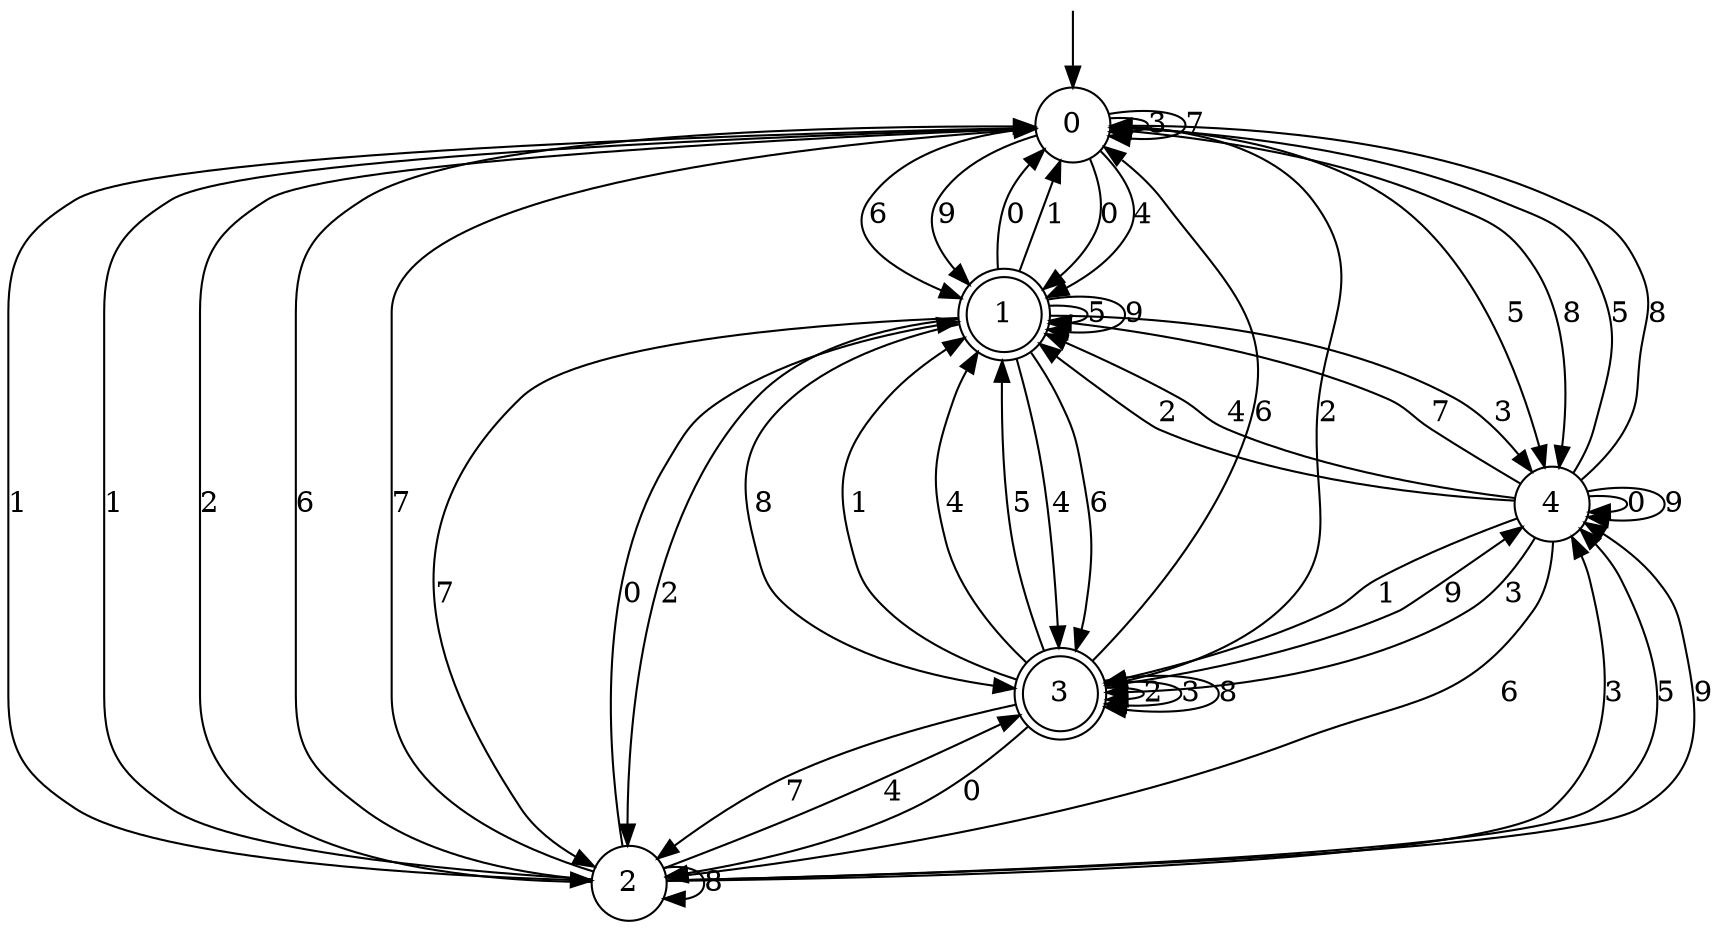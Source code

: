 digraph g {

	s0 [shape="circle" label="0"];
	s1 [shape="doublecircle" label="1"];
	s2 [shape="circle" label="2"];
	s3 [shape="doublecircle" label="3"];
	s4 [shape="circle" label="4"];
	s0 -> s1 [label="0"];
	s0 -> s2 [label="1"];
	s0 -> s3 [label="2"];
	s0 -> s0 [label="3"];
	s0 -> s1 [label="4"];
	s0 -> s4 [label="5"];
	s0 -> s1 [label="6"];
	s0 -> s0 [label="7"];
	s0 -> s4 [label="8"];
	s0 -> s1 [label="9"];
	s1 -> s0 [label="0"];
	s1 -> s0 [label="1"];
	s1 -> s2 [label="2"];
	s1 -> s4 [label="3"];
	s1 -> s3 [label="4"];
	s1 -> s1 [label="5"];
	s1 -> s3 [label="6"];
	s1 -> s2 [label="7"];
	s1 -> s3 [label="8"];
	s1 -> s1 [label="9"];
	s2 -> s1 [label="0"];
	s2 -> s0 [label="1"];
	s2 -> s0 [label="2"];
	s2 -> s4 [label="3"];
	s2 -> s3 [label="4"];
	s2 -> s4 [label="5"];
	s2 -> s0 [label="6"];
	s2 -> s0 [label="7"];
	s2 -> s2 [label="8"];
	s2 -> s4 [label="9"];
	s3 -> s2 [label="0"];
	s3 -> s1 [label="1"];
	s3 -> s3 [label="2"];
	s3 -> s3 [label="3"];
	s3 -> s1 [label="4"];
	s3 -> s1 [label="5"];
	s3 -> s0 [label="6"];
	s3 -> s2 [label="7"];
	s3 -> s3 [label="8"];
	s3 -> s4 [label="9"];
	s4 -> s4 [label="0"];
	s4 -> s3 [label="1"];
	s4 -> s1 [label="2"];
	s4 -> s3 [label="3"];
	s4 -> s1 [label="4"];
	s4 -> s0 [label="5"];
	s4 -> s2 [label="6"];
	s4 -> s1 [label="7"];
	s4 -> s0 [label="8"];
	s4 -> s4 [label="9"];

__start0 [label="" shape="none" width="0" height="0"];
__start0 -> s0;

}
